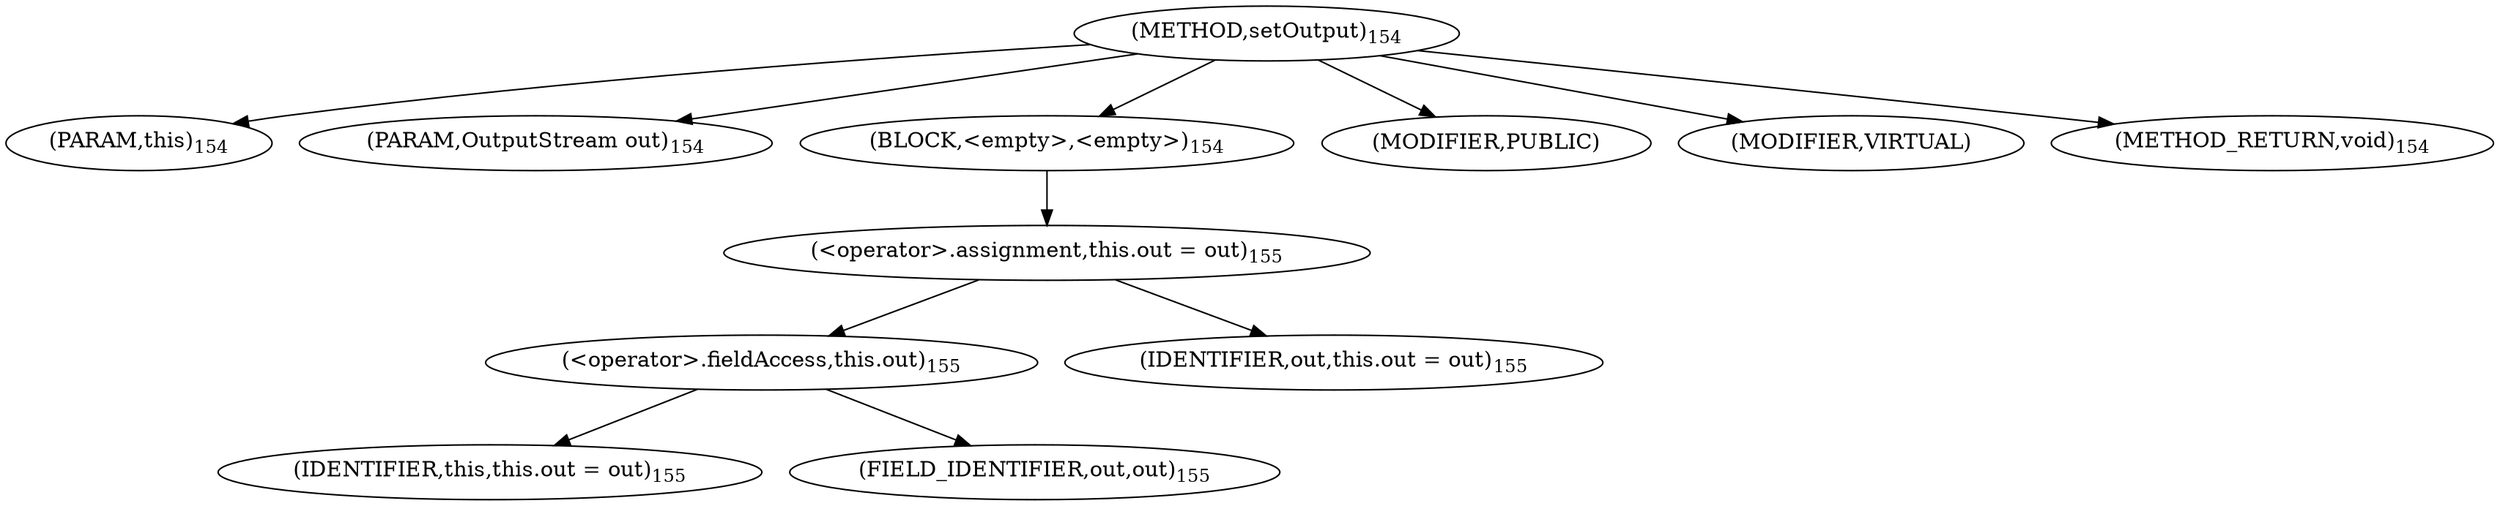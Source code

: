 digraph "setOutput" {  
"193" [label = <(METHOD,setOutput)<SUB>154</SUB>> ]
"17" [label = <(PARAM,this)<SUB>154</SUB>> ]
"194" [label = <(PARAM,OutputStream out)<SUB>154</SUB>> ]
"195" [label = <(BLOCK,&lt;empty&gt;,&lt;empty&gt;)<SUB>154</SUB>> ]
"196" [label = <(&lt;operator&gt;.assignment,this.out = out)<SUB>155</SUB>> ]
"197" [label = <(&lt;operator&gt;.fieldAccess,this.out)<SUB>155</SUB>> ]
"16" [label = <(IDENTIFIER,this,this.out = out)<SUB>155</SUB>> ]
"198" [label = <(FIELD_IDENTIFIER,out,out)<SUB>155</SUB>> ]
"199" [label = <(IDENTIFIER,out,this.out = out)<SUB>155</SUB>> ]
"200" [label = <(MODIFIER,PUBLIC)> ]
"201" [label = <(MODIFIER,VIRTUAL)> ]
"202" [label = <(METHOD_RETURN,void)<SUB>154</SUB>> ]
  "193" -> "17" 
  "193" -> "194" 
  "193" -> "195" 
  "193" -> "200" 
  "193" -> "201" 
  "193" -> "202" 
  "195" -> "196" 
  "196" -> "197" 
  "196" -> "199" 
  "197" -> "16" 
  "197" -> "198" 
}
